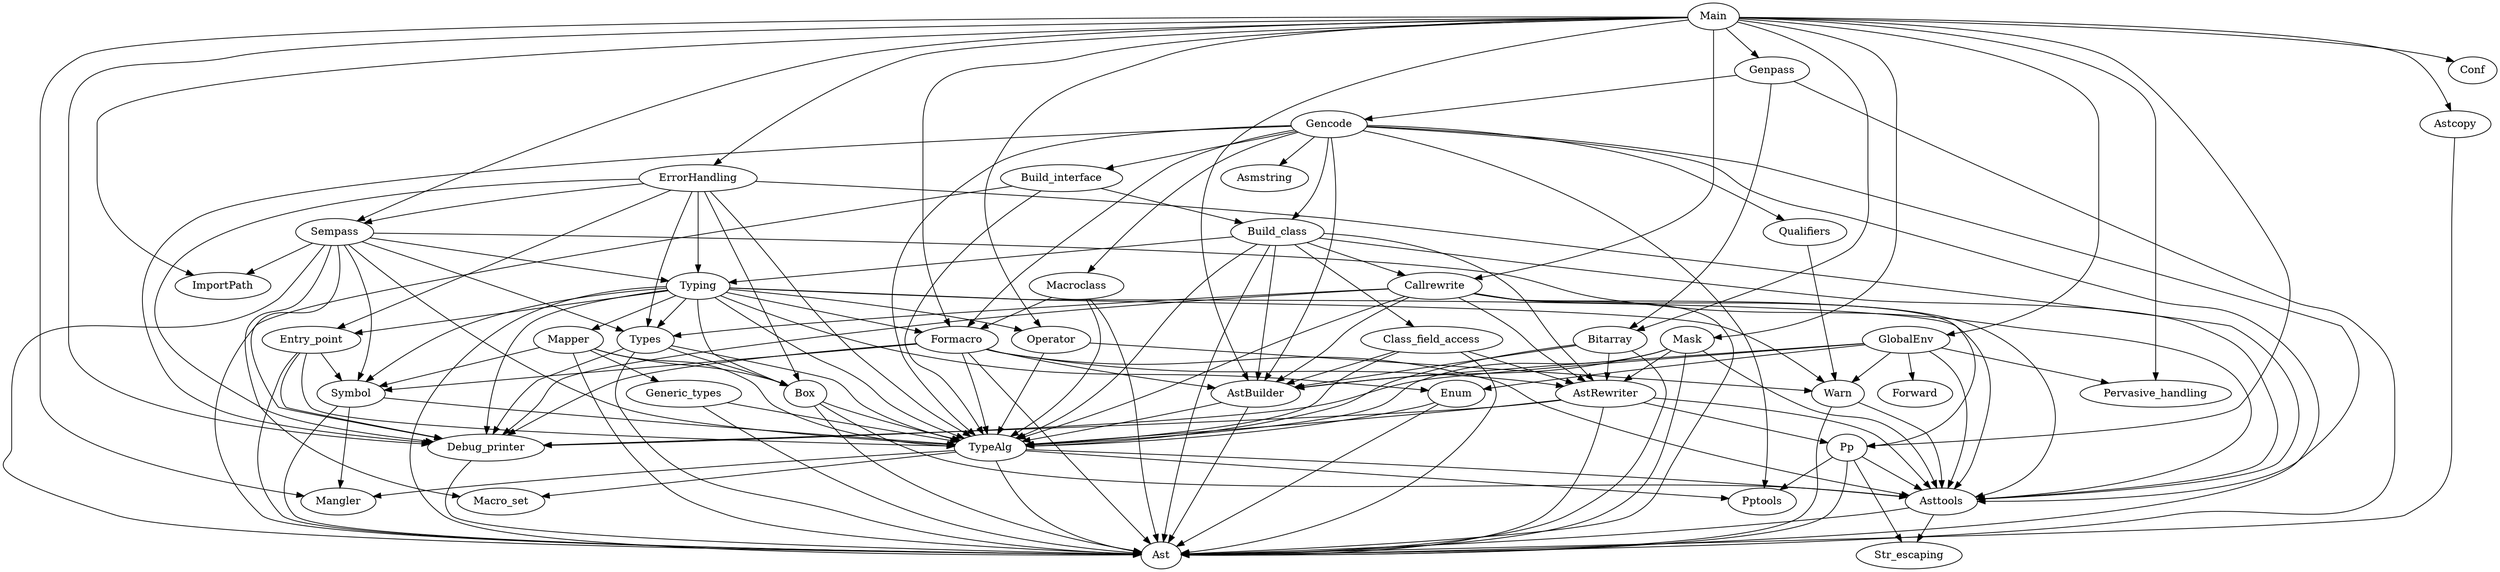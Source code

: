 digraph G {
  "AstBuilder" -> "Ast" ;
  "AstBuilder" -> "TypeAlg" ;
  "AstRewriter" -> "Ast" ;
  "AstRewriter" -> "Asttools" ;
  "AstRewriter" -> "Debug_printer" ;
  "AstRewriter" -> "Pp" ;
  "AstRewriter" -> "TypeAlg" ;
  "Astcopy" -> "Ast" ;
  "Asttools" -> "Ast" ;
  "Asttools" -> "Str_escaping" ;
  "Bitarray" -> "Ast" ;
  "Bitarray" -> "AstBuilder" ;
  "Bitarray" -> "AstRewriter" ;
  "Bitarray" -> "TypeAlg" ;
  "Box" -> "Ast" ;
  "Box" -> "Asttools" ;
  "Box" -> "TypeAlg" ;
  "Build_class" -> "Ast" ;
  "Build_class" -> "AstBuilder" ;
  "Build_class" -> "AstRewriter" ;
  "Build_class" -> "Asttools" ;
  "Build_class" -> "Callrewrite" ;
  "Build_class" -> "Class_field_access" ;
  "Build_class" -> "TypeAlg" ;
  "Build_class" -> "Typing" ;
  "Build_interface" -> "Ast" ;
  "Build_interface" -> "Build_class" ;
  "Build_interface" -> "TypeAlg" ;
  "Callrewrite" -> "Ast" ;
  "Callrewrite" -> "AstBuilder" ;
  "Callrewrite" -> "AstRewriter" ;
  "Callrewrite" -> "Asttools" ;
  "Callrewrite" -> "Debug_printer" ;
  "Callrewrite" -> "Pp" ;
  "Callrewrite" -> "TypeAlg" ;
  "Callrewrite" -> "Types" ;
  "Class_field_access" -> "Ast" ;
  "Class_field_access" -> "AstBuilder" ;
  "Class_field_access" -> "AstRewriter" ;
  "Class_field_access" -> "TypeAlg" ;
  "Debug_printer" -> "Ast" ;
  "Entry_point" -> "Ast" ;
  "Entry_point" -> "Debug_printer" ;
  "Entry_point" -> "Symbol" ;
  "Entry_point" -> "TypeAlg" ;
  "Enum" -> "Ast" ;
  "Enum" -> "TypeAlg" ;
  "ErrorHandling" -> "Asttools" ;
  "ErrorHandling" -> "Box" ;
  "ErrorHandling" -> "Debug_printer" ;
  "ErrorHandling" -> "Entry_point" ;
  "ErrorHandling" -> "Sempass" ;
  "ErrorHandling" -> "TypeAlg" ;
  "ErrorHandling" -> "Types" ;
  "ErrorHandling" -> "Typing" ;
  "Formacro" -> "Ast" ;
  "Formacro" -> "AstBuilder" ;
  "Formacro" -> "AstRewriter" ;
  "Formacro" -> "Asttools" ;
  "Formacro" -> "Debug_printer" ;
  "Formacro" -> "Symbol" ;
  "Formacro" -> "TypeAlg" ;
  "Gencode" -> "Asmstring" ;
  "Gencode" -> "Ast" ;
  "Gencode" -> "AstBuilder" ;
  "Gencode" -> "Asttools" ;
  "Gencode" -> "Build_class" ;
  "Gencode" -> "Build_interface" ;
  "Gencode" -> "Debug_printer" ;
  "Gencode" -> "Formacro" ;
  "Gencode" -> "Macroclass" ;
  "Gencode" -> "Pptools" ;
  "Gencode" -> "Qualifiers" ;
  "Gencode" -> "TypeAlg" ;
  "Generic_types" -> "Ast" ;
  "Generic_types" -> "TypeAlg" ;
  "Genpass" -> "Ast" ;
  "Genpass" -> "Bitarray" ;
  "Genpass" -> "Gencode" ;
  "GlobalEnv" -> "AstBuilder" ;
  "GlobalEnv" -> "Asttools" ;
  "GlobalEnv" -> "Debug_printer" ;
  "GlobalEnv" -> "Enum" ;
  "GlobalEnv" -> "Forward" ;
  "GlobalEnv" -> "Pervasive_handling" ;
  "GlobalEnv" -> "Warn" ;
  "Macroclass" -> "Ast" ;
  "Macroclass" -> "Formacro" ;
  "Macroclass" -> "TypeAlg" ;
  "Main" -> "AstBuilder" ;
  "Main" -> "Astcopy" ;
  "Main" -> "Bitarray" ;
  "Main" -> "Callrewrite" ;
  "Main" -> "Conf" ;
  "Main" -> "Debug_printer" ;
  "Main" -> "ErrorHandling" ;
  "Main" -> "Formacro" ;
  "Main" -> "Genpass" ;
  "Main" -> "GlobalEnv" ;
  "Main" -> "ImportPath" ;
  "Main" -> "Mangler" ;
  "Main" -> "Mask" ;
  "Main" -> "Operator" ;
  "Main" -> "Pervasive_handling" ;
  "Main" -> "Pp" ;
  "Main" -> "Sempass" ;
  "Mapper" -> "Ast" ;
  "Mapper" -> "Box" ;
  "Mapper" -> "Generic_types" ;
  "Mapper" -> "Symbol" ;
  "Mapper" -> "TypeAlg" ;
  "Mask" -> "Ast" ;
  "Mask" -> "AstBuilder" ;
  "Mask" -> "AstRewriter" ;
  "Mask" -> "Asttools" ;
  "Mask" -> "TypeAlg" ;
  "Operator" -> "TypeAlg" ;
  "Operator" -> "Warn" ;
  "Pp" -> "Ast" ;
  "Pp" -> "Asttools" ;
  "Pp" -> "Pptools" ;
  "Pp" -> "Str_escaping" ;
  "Qualifiers" -> "Warn" ;
  "Sempass" -> "Ast" ;
  "Sempass" -> "Asttools" ;
  "Sempass" -> "Debug_printer" ;
  "Sempass" -> "ImportPath" ;
  "Sempass" -> "Macro_set" ;
  "Sempass" -> "Symbol" ;
  "Sempass" -> "TypeAlg" ;
  "Sempass" -> "Types" ;
  "Sempass" -> "Typing" ;
  "Symbol" -> "Ast" ;
  "Symbol" -> "Mangler" ;
  "Symbol" -> "TypeAlg" ;
  "TypeAlg" -> "Ast" ;
  "TypeAlg" -> "Asttools" ;
  "TypeAlg" -> "Macro_set" ;
  "TypeAlg" -> "Mangler" ;
  "TypeAlg" -> "Pptools" ;
  "Types" -> "Ast" ;
  "Types" -> "Box" ;
  "Types" -> "Debug_printer" ;
  "Types" -> "TypeAlg" ;
  "Typing" -> "Ast" ;
  "Typing" -> "Asttools" ;
  "Typing" -> "Box" ;
  "Typing" -> "Debug_printer" ;
  "Typing" -> "Entry_point" ;
  "Typing" -> "Enum" ;
  "Typing" -> "Formacro" ;
  "Typing" -> "Mapper" ;
  "Typing" -> "Operator" ;
  "Typing" -> "Symbol" ;
  "Typing" -> "TypeAlg" ;
  "Typing" -> "Types" ;
  "Typing" -> "Warn" ;
  "Warn" -> "Ast" ;
  "Warn" -> "Asttools" ;
}
